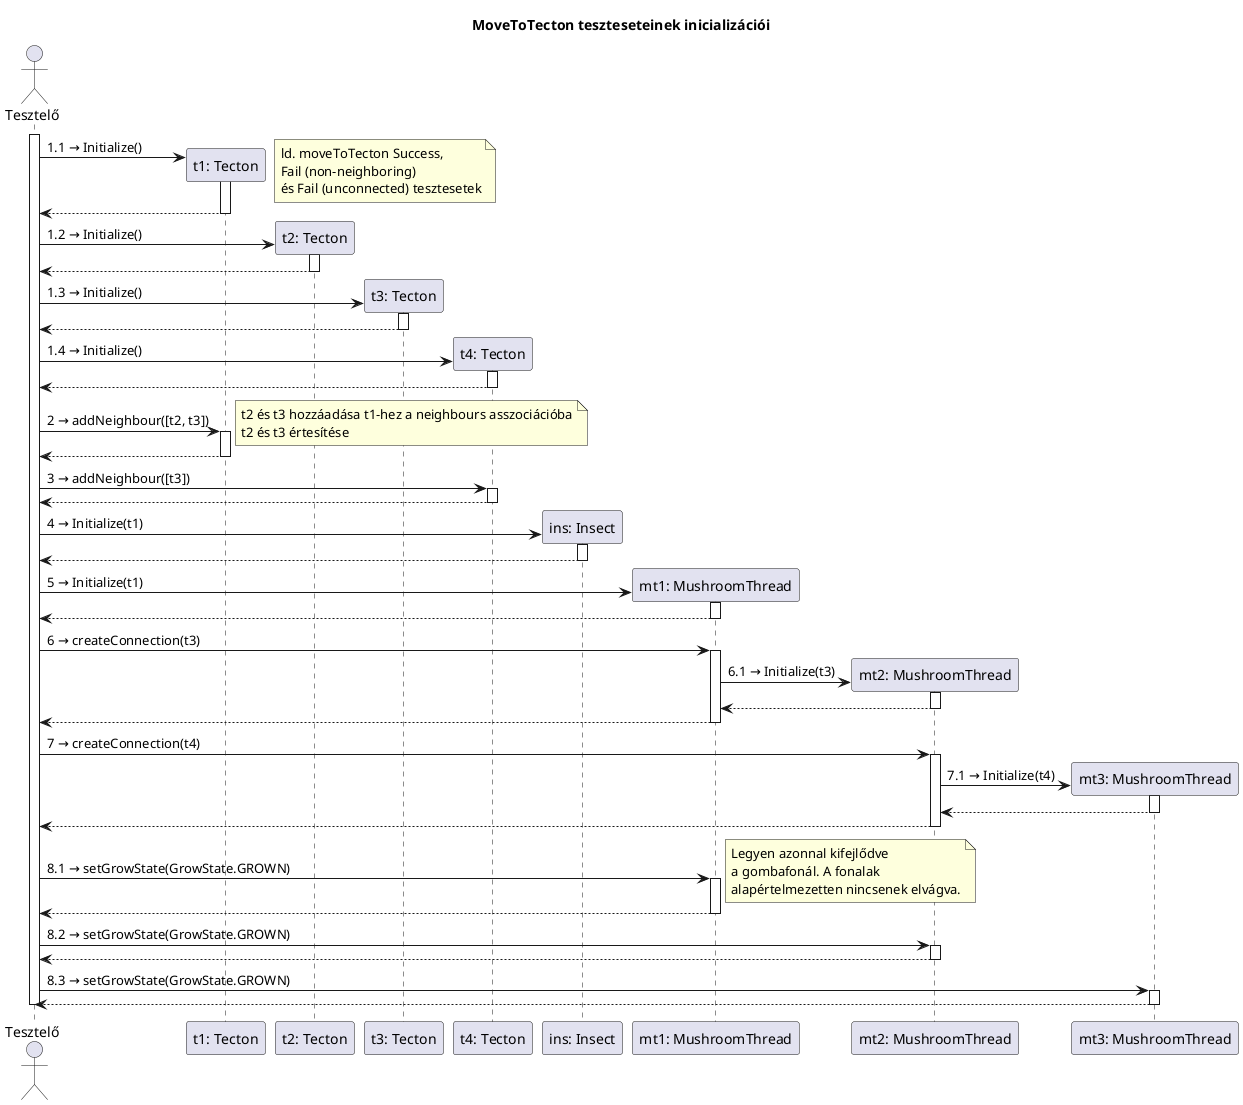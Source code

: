 @startuml moveToTectonInitFlow

title MoveToTecton teszteseteinek inicializációi

actor Tesztelő as tester

activate tester

create participant "t1: Tecton" as t1
tester -> t1: 1.1 → Initialize()
note right: ld. moveToTecton Success,\nFail (non-neighboring)\nés Fail (unconnected) tesztesetek
activate t1

tester <-- t1
deactivate t1

create participant "t2: Tecton" as t2
tester -> t2: 1.2 → Initialize()
activate t2

tester <-- t2
deactivate t2

create participant "t3: Tecton" as t3
tester -> t3: 1.3 → Initialize()
activate t3

tester <-- t3
deactivate t3

create participant "t4: Tecton" as t4
tester -> t4: 1.4 → Initialize()
activate t4

tester <-- t4
deactivate t4

tester -> t1: 2 → addNeighbour([t2, t3])
note right: t2 és t3 hozzáadása t1-hez a neighbours asszociációba\nt2 és t3 értesítése
activate t1

tester <-- t1
deactivate t1


tester -> t4: 3 → addNeighbour([t3])
activate t4

tester <-- t4
deactivate t4

create participant "ins: Insect" as ins
tester -> ins: 4 → Initialize(t1)
activate ins

tester <-- ins
deactivate ins

create participant "mt1: MushroomThread" as mt1
tester -> mt1: 5 → Initialize(t1)
activate mt1

tester <-- mt1
deactivate mt1

tester -> mt1: 6 → createConnection(t3)
activate mt1
	create participant "mt2: MushroomThread" as mt2
	mt1 -> mt2: 6.1 → Initialize(t3)
	activate mt2

	mt1 <-- mt2
	deactivate mt2
tester <-- mt1
deactivate mt1

tester -> mt2: 7 → createConnection(t4)
activate mt2
	create participant "mt3: MushroomThread" as mt3
	mt2 -> mt3: 7.1 → Initialize(t4)
	activate mt3

	mt2 <-- mt3
	deactivate mt3
tester <-- mt2
deactivate mt2

tester -> mt1: 8.1 → setGrowState(GrowState.GROWN)
activate mt1
note right: Legyen azonnal kifejlődve\na gombafonál. A fonalak\nalapértelmezetten nincsenek elvágva.

tester <-- mt1
deactivate mt1

tester -> mt2: 8.2 → setGrowState(GrowState.GROWN)
activate mt2

tester <-- mt2
deactivate mt2

tester -> mt3: 8.3 → setGrowState(GrowState.GROWN)
activate mt3

tester <-- mt3
deactivate mt3

deactivate tester

@enduml